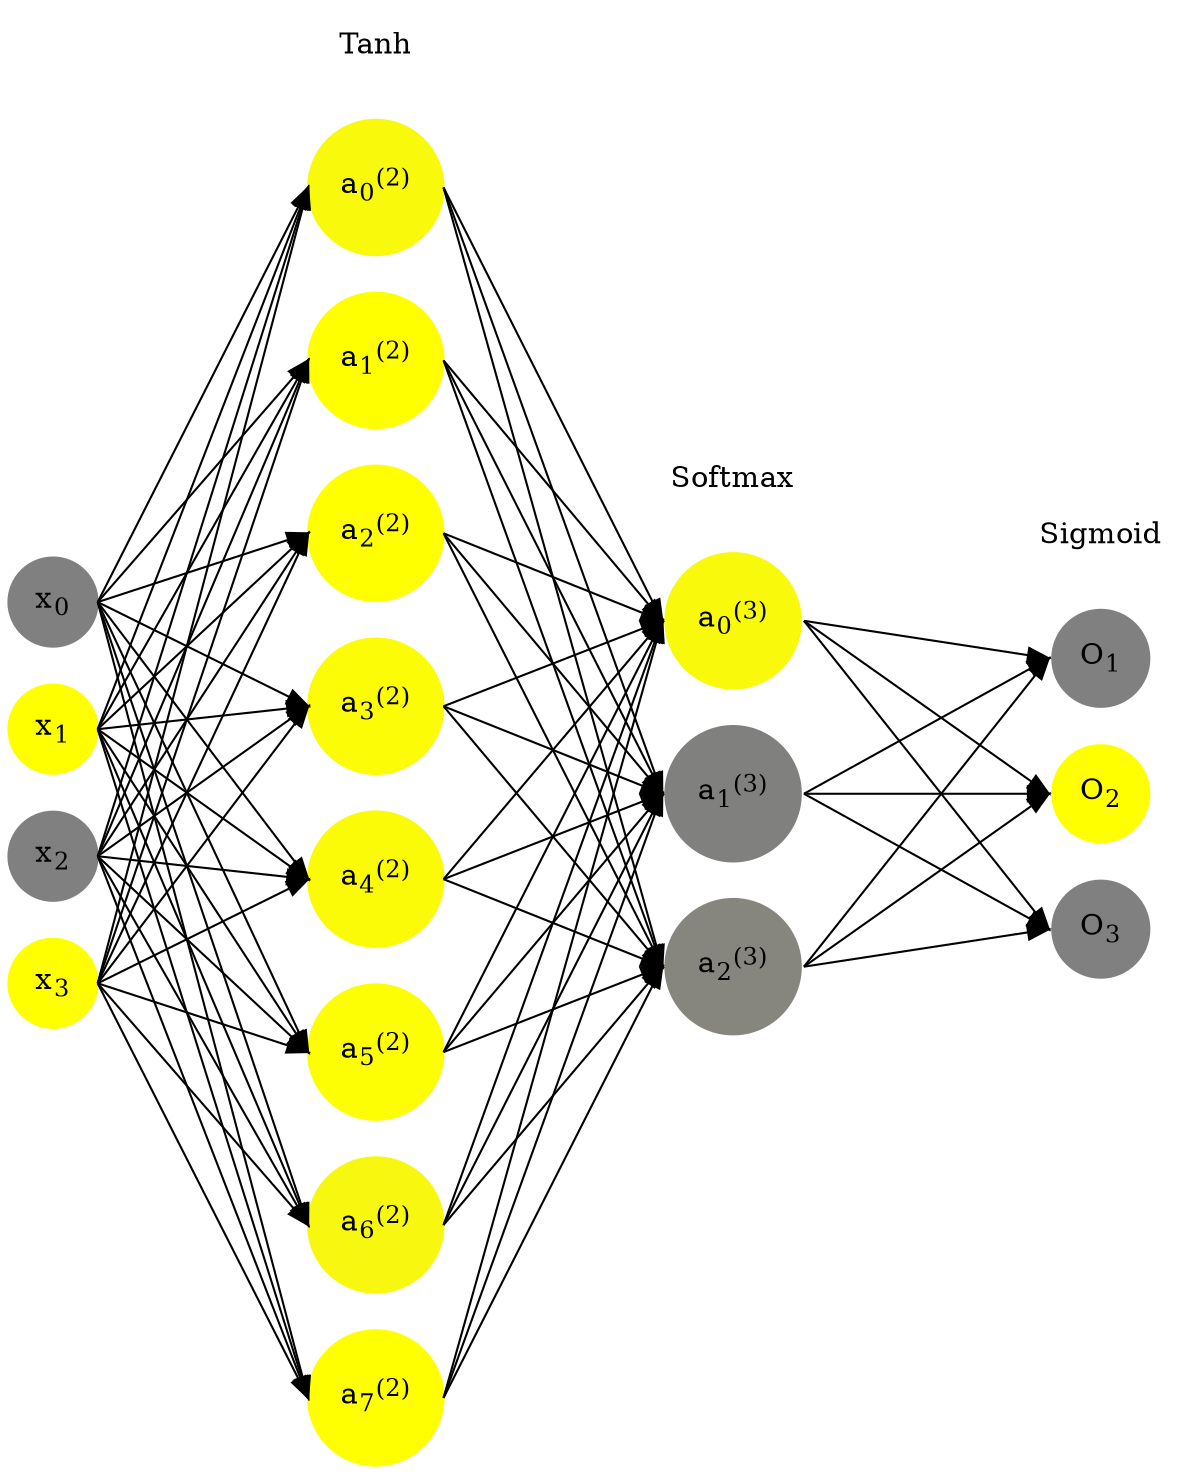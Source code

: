 digraph G {
	rankdir = LR;
	splines=false;
	edge[style=invis];
	ranksep= 1.4;
	{
	node [shape=circle, color="0.1667, 0.0, 0.5", style=filled, fillcolor="0.1667, 0.0, 0.5"];
	x0 [label=<x<sub>0</sub>>];
	}
	{
	node [shape=circle, color="0.1667, 1.0, 1.0", style=filled, fillcolor="0.1667, 1.0, 1.0"];
	x1 [label=<x<sub>1</sub>>];
	}
	{
	node [shape=circle, color="0.1667, 0.0, 0.5", style=filled, fillcolor="0.1667, 0.0, 0.5"];
	x2 [label=<x<sub>2</sub>>];
	}
	{
	node [shape=circle, color="0.1667, 1.0, 1.0", style=filled, fillcolor="0.1667, 1.0, 1.0"];
	x3 [label=<x<sub>3</sub>>];
	}
	{
	node [shape=circle, color="0.1667, 0.949206, 0.974603", style=filled, fillcolor="0.1667, 0.949206, 0.974603"];
	a02 [label=<a<sub>0</sub><sup>(2)</sup>>];
	}
	{
	node [shape=circle, color="0.1667, 0.999854, 0.999927", style=filled, fillcolor="0.1667, 0.999854, 0.999927"];
	a12 [label=<a<sub>1</sub><sup>(2)</sup>>];
	}
	{
	node [shape=circle, color="0.1667, 0.998931, 0.999465", style=filled, fillcolor="0.1667, 0.998931, 0.999465"];
	a22 [label=<a<sub>2</sub><sup>(2)</sup>>];
	}
	{
	node [shape=circle, color="0.1667, 0.971915, 0.985958", style=filled, fillcolor="0.1667, 0.971915, 0.985958"];
	a32 [label=<a<sub>3</sub><sup>(2)</sup>>];
	}
	{
	node [shape=circle, color="0.1667, 0.964902, 0.982451", style=filled, fillcolor="0.1667, 0.964902, 0.982451"];
	a42 [label=<a<sub>4</sub><sup>(2)</sup>>];
	}
	{
	node [shape=circle, color="0.1667, 0.982220, 0.991110", style=filled, fillcolor="0.1667, 0.982220, 0.991110"];
	a52 [label=<a<sub>5</sub><sup>(2)</sup>>];
	}
	{
	node [shape=circle, color="0.1667, 0.931263, 0.965631", style=filled, fillcolor="0.1667, 0.931263, 0.965631"];
	a62 [label=<a<sub>6</sub><sup>(2)</sup>>];
	}
	{
	node [shape=circle, color="0.1667, 0.994404, 0.997202", style=filled, fillcolor="0.1667, 0.994404, 0.997202"];
	a72 [label=<a<sub>7</sub><sup>(2)</sup>>];
	}
	{
	node [shape=circle, color="0.1667, 0.952507, 0.976254", style=filled, fillcolor="0.1667, 0.952507, 0.976254"];
	a03 [label=<a<sub>0</sub><sup>(3)</sup>>];
	}
	{
	node [shape=circle, color="0.1667, 0.000040, 0.500020", style=filled, fillcolor="0.1667, 0.000040, 0.500020"];
	a13 [label=<a<sub>1</sub><sup>(3)</sup>>];
	}
	{
	node [shape=circle, color="0.1667, 0.047453, 0.523726", style=filled, fillcolor="0.1667, 0.047453, 0.523726"];
	a23 [label=<a<sub>2</sub><sup>(3)</sup>>];
	}
	{
	node [shape=circle, color="0.1667, 0.0, 0.5", style=filled, fillcolor="0.1667, 0.0, 0.5"];
	O1 [label=<O<sub>1</sub>>];
	}
	{
	node [shape=circle, color="0.1667, 1.0, 1.0", style=filled, fillcolor="0.1667, 1.0, 1.0"];
	O2 [label=<O<sub>2</sub>>];
	}
	{
	node [shape=circle, color="0.1667, 0.0, 0.5", style=filled, fillcolor="0.1667, 0.0, 0.5"];
	O3 [label=<O<sub>3</sub>>];
	}
	{
	rank=same;
	x0->x1->x2->x3;
	}
	{
	rank=same;
	a02->a12->a22->a32->a42->a52->a62->a72;
	}
	{
	rank=same;
	a03->a13->a23;
	}
	{
	rank=same;
	O1->O2->O3;
	}
	l1 [shape=plaintext,label="Tanh"];
	l1->a02;
	{rank=same; l1;a02};
	l2 [shape=plaintext,label="Softmax"];
	l2->a03;
	{rank=same; l2;a03};
	l3 [shape=plaintext,label="Sigmoid"];
	l3->O1;
	{rank=same; l3;O1};
edge[style=solid, tailport=e, headport=w];
	{x0;x1;x2;x3} -> {a02;a12;a22;a32;a42;a52;a62;a72};
	{a02;a12;a22;a32;a42;a52;a62;a72} -> {a03;a13;a23};
	{a03;a13;a23} -> {O1,O2,O3};
}